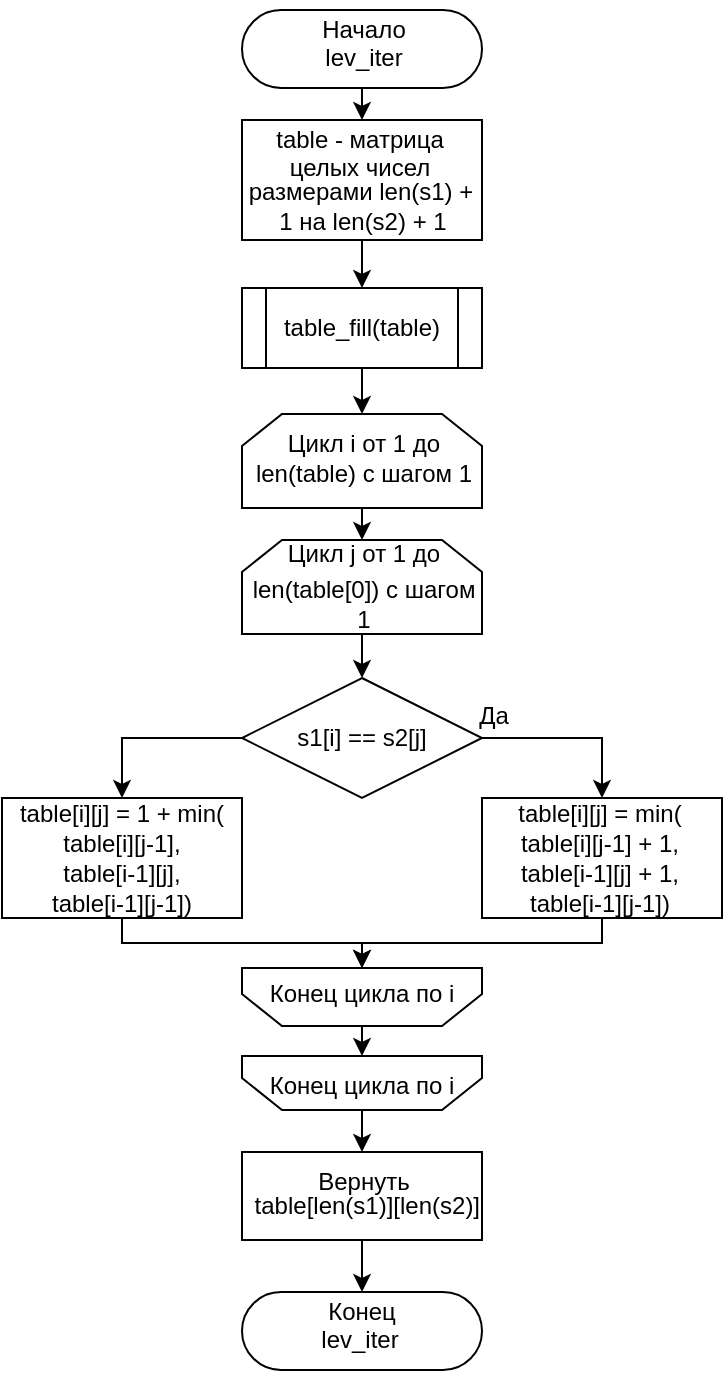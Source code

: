 <mxfile>
    <diagram id="hyTExLA7kcEzERT1AjnP" name="Page-1">
        <mxGraphModel dx="934" dy="1180" grid="0" gridSize="10" guides="1" tooltips="1" connect="1" arrows="1" fold="1" page="0" pageScale="1" pageWidth="850" pageHeight="1100" math="0" shadow="0">
            <root>
                <mxCell id="0"/>
                <mxCell id="1" parent="0"/>
                <mxCell id="2" value="" style="rounded=1;whiteSpace=wrap;html=1;arcSize=50;" parent="1" vertex="1">
                    <mxGeometry x="350" y="-178" width="120" height="39" as="geometry"/>
                </mxCell>
                <mxCell id="3" value="" style="rounded=1;whiteSpace=wrap;html=1;arcSize=50;" parent="1" vertex="1">
                    <mxGeometry x="350" y="463" width="120" height="39" as="geometry"/>
                </mxCell>
                <mxCell id="4" value="" style="rounded=0;whiteSpace=wrap;html=1;" parent="1" vertex="1">
                    <mxGeometry x="350" y="-123" width="120" height="60" as="geometry"/>
                </mxCell>
                <mxCell id="5" value="" style="endArrow=classic;html=1;rounded=0;exitX=0.5;exitY=1;exitDx=0;exitDy=0;entryX=0.5;entryY=0;entryDx=0;entryDy=0;edgeStyle=orthogonalEdgeStyle;" parent="1" source="2" target="4" edge="1">
                    <mxGeometry width="50" height="50" relative="1" as="geometry">
                        <mxPoint x="305" y="203" as="sourcePoint"/>
                        <mxPoint x="355" y="153" as="targetPoint"/>
                    </mxGeometry>
                </mxCell>
                <mxCell id="6" value="table_fill(table)" style="shape=process;whiteSpace=wrap;html=1;backgroundOutline=1;rounded=0;" parent="1" vertex="1">
                    <mxGeometry x="350" y="-39" width="120" height="40" as="geometry"/>
                </mxCell>
                <mxCell id="7" value="" style="endArrow=classic;html=1;rounded=0;exitX=0.5;exitY=1;exitDx=0;exitDy=0;entryX=0.5;entryY=0;entryDx=0;entryDy=0;edgeStyle=orthogonalEdgeStyle;" parent="1" source="4" target="6" edge="1">
                    <mxGeometry width="50" height="50" relative="1" as="geometry">
                        <mxPoint x="386" y="64" as="sourcePoint"/>
                        <mxPoint x="355" y="153" as="targetPoint"/>
                    </mxGeometry>
                </mxCell>
                <mxCell id="8" value="" style="shape=loopLimit;whiteSpace=wrap;html=1;" parent="1" vertex="1">
                    <mxGeometry x="350" y="24" width="120" height="47" as="geometry"/>
                </mxCell>
                <mxCell id="9" value="" style="shape=loopLimit;whiteSpace=wrap;html=1;" parent="1" vertex="1">
                    <mxGeometry x="350" y="87" width="120" height="47" as="geometry"/>
                </mxCell>
                <mxCell id="10" value="s1[i] == s2[j]" style="rhombus;whiteSpace=wrap;html=1;" parent="1" vertex="1">
                    <mxGeometry x="350" y="156" width="120" height="60" as="geometry"/>
                </mxCell>
                <mxCell id="11" value="" style="rounded=0;whiteSpace=wrap;html=1;" parent="1" vertex="1">
                    <mxGeometry x="470" y="216" width="120" height="60" as="geometry"/>
                </mxCell>
                <mxCell id="12" value="" style="rounded=0;whiteSpace=wrap;html=1;" parent="1" vertex="1">
                    <mxGeometry x="230" y="216" width="120" height="60" as="geometry"/>
                </mxCell>
                <mxCell id="13" value="" style="shape=loopLimit;verticalAlign=middle;rounded=0;rotation=-180;editable=1;movable=1;resizable=1;rotatable=1;deletable=1;connectable=1;horizontal=1;whiteSpace=wrap;html=1;" parent="1" vertex="1">
                    <mxGeometry x="350" y="301" width="120" height="29" as="geometry"/>
                </mxCell>
                <mxCell id="14" value="Конец цикла по i" style="text;html=1;strokeColor=none;fillColor=none;align=center;verticalAlign=middle;whiteSpace=wrap;rounded=0;" parent="1" vertex="1">
                    <mxGeometry x="350" y="299" width="120" height="30" as="geometry"/>
                </mxCell>
                <mxCell id="15" value="" style="shape=loopLimit;verticalAlign=middle;rounded=0;rotation=-180;editable=1;movable=1;resizable=1;rotatable=1;deletable=1;connectable=1;horizontal=1;whiteSpace=wrap;html=1;" parent="1" vertex="1">
                    <mxGeometry x="350" y="345" width="120" height="27" as="geometry"/>
                </mxCell>
                <mxCell id="16" value="Конец цикла по i" style="text;html=1;strokeColor=none;fillColor=none;align=center;verticalAlign=middle;whiteSpace=wrap;rounded=0;" parent="1" vertex="1">
                    <mxGeometry x="350" y="345" width="120" height="30" as="geometry"/>
                </mxCell>
                <mxCell id="17" value="" style="rounded=0;whiteSpace=wrap;html=1;" parent="1" vertex="1">
                    <mxGeometry x="350" y="393" width="120" height="44" as="geometry"/>
                </mxCell>
                <mxCell id="18" value="" style="endArrow=classic;html=1;rounded=0;exitX=0.5;exitY=1;exitDx=0;exitDy=0;entryX=0.5;entryY=0;entryDx=0;entryDy=0;edgeStyle=orthogonalEdgeStyle;" parent="1" source="6" target="8" edge="1">
                    <mxGeometry width="50" height="50" relative="1" as="geometry">
                        <mxPoint x="346" y="166" as="sourcePoint"/>
                        <mxPoint x="396" y="116" as="targetPoint"/>
                    </mxGeometry>
                </mxCell>
                <mxCell id="19" value="" style="endArrow=classic;html=1;rounded=0;exitX=0.5;exitY=1;exitDx=0;exitDy=0;entryX=0.5;entryY=0;entryDx=0;entryDy=0;edgeStyle=orthogonalEdgeStyle;" parent="1" source="8" target="9" edge="1">
                    <mxGeometry width="50" height="50" relative="1" as="geometry">
                        <mxPoint x="346" y="166" as="sourcePoint"/>
                        <mxPoint x="396" y="116" as="targetPoint"/>
                    </mxGeometry>
                </mxCell>
                <mxCell id="20" value="" style="endArrow=classic;html=1;rounded=0;exitX=0.5;exitY=1;exitDx=0;exitDy=0;entryX=0.5;entryY=0;entryDx=0;entryDy=0;edgeStyle=orthogonalEdgeStyle;" parent="1" source="9" target="10" edge="1">
                    <mxGeometry width="50" height="50" relative="1" as="geometry">
                        <mxPoint x="376" y="153" as="sourcePoint"/>
                        <mxPoint x="396" y="116" as="targetPoint"/>
                    </mxGeometry>
                </mxCell>
                <mxCell id="21" value="" style="endArrow=classic;html=1;rounded=0;exitX=0;exitY=0.5;exitDx=0;exitDy=0;entryX=0.5;entryY=0;entryDx=0;entryDy=0;edgeStyle=orthogonalEdgeStyle;" parent="1" source="10" target="12" edge="1">
                    <mxGeometry width="50" height="50" relative="1" as="geometry">
                        <mxPoint x="339" y="166" as="sourcePoint"/>
                        <mxPoint x="303" y="194" as="targetPoint"/>
                    </mxGeometry>
                </mxCell>
                <mxCell id="22" value="" style="endArrow=classic;html=1;rounded=0;exitX=1;exitY=0.5;exitDx=0;exitDy=0;entryX=0.5;entryY=0;entryDx=0;entryDy=0;edgeStyle=orthogonalEdgeStyle;" parent="1" source="10" target="11" edge="1">
                    <mxGeometry width="50" height="50" relative="1" as="geometry">
                        <mxPoint x="346" y="166" as="sourcePoint"/>
                        <mxPoint x="396" y="116" as="targetPoint"/>
                    </mxGeometry>
                </mxCell>
                <mxCell id="23" value="" style="endArrow=classic;html=1;rounded=0;exitX=0.5;exitY=1;exitDx=0;exitDy=0;entryX=0.5;entryY=1;entryDx=0;entryDy=0;edgeStyle=orthogonalEdgeStyle;" parent="1" source="12" target="13" edge="1">
                    <mxGeometry width="50" height="50" relative="1" as="geometry">
                        <mxPoint x="346" y="287" as="sourcePoint"/>
                        <mxPoint x="396" y="237" as="targetPoint"/>
                    </mxGeometry>
                </mxCell>
                <mxCell id="24" value="" style="endArrow=classic;html=1;rounded=0;exitX=0.5;exitY=1;exitDx=0;exitDy=0;entryX=0.5;entryY=1;entryDx=0;entryDy=0;edgeStyle=orthogonalEdgeStyle;" parent="1" source="11" target="13" edge="1">
                    <mxGeometry width="50" height="50" relative="1" as="geometry">
                        <mxPoint x="346" y="287" as="sourcePoint"/>
                        <mxPoint x="396" y="237" as="targetPoint"/>
                    </mxGeometry>
                </mxCell>
                <mxCell id="25" value="" style="endArrow=classic;html=1;rounded=0;exitX=0.5;exitY=0;exitDx=0;exitDy=0;entryX=0.5;entryY=1;entryDx=0;entryDy=0;edgeStyle=orthogonalEdgeStyle;" parent="1" source="13" target="15" edge="1">
                    <mxGeometry width="50" height="50" relative="1" as="geometry">
                        <mxPoint x="346" y="287" as="sourcePoint"/>
                        <mxPoint x="396" y="237" as="targetPoint"/>
                    </mxGeometry>
                </mxCell>
                <mxCell id="26" value="" style="endArrow=classic;html=1;rounded=0;exitX=0.5;exitY=0;exitDx=0;exitDy=0;entryX=0.5;entryY=0;entryDx=0;entryDy=0;edgeStyle=orthogonalEdgeStyle;" parent="1" source="15" target="17" edge="1">
                    <mxGeometry width="50" height="50" relative="1" as="geometry">
                        <mxPoint x="346" y="287" as="sourcePoint"/>
                        <mxPoint x="396" y="237" as="targetPoint"/>
                    </mxGeometry>
                </mxCell>
                <mxCell id="27" value="" style="endArrow=classic;html=1;rounded=0;exitX=0.5;exitY=1;exitDx=0;exitDy=0;entryX=0.5;entryY=0;entryDx=0;entryDy=0;edgeStyle=orthogonalEdgeStyle;" parent="1" source="17" target="3" edge="1">
                    <mxGeometry width="50" height="50" relative="1" as="geometry">
                        <mxPoint x="346" y="287" as="sourcePoint"/>
                        <mxPoint x="396" y="237" as="targetPoint"/>
                    </mxGeometry>
                </mxCell>
                <mxCell id="28" value="Да" style="text;html=1;strokeColor=none;fillColor=none;align=center;verticalAlign=middle;whiteSpace=wrap;rounded=0;" parent="1" vertex="1">
                    <mxGeometry x="446" y="160" width="60" height="30" as="geometry"/>
                </mxCell>
                <mxCell id="31" value="table - матрица" style="text;html=1;strokeColor=none;fillColor=none;align=center;verticalAlign=middle;whiteSpace=wrap;rounded=0;" vertex="1" parent="1">
                    <mxGeometry x="364.25" y="-128.5" width="90" height="30" as="geometry"/>
                </mxCell>
                <mxCell id="32" value="целых чисел" style="text;html=1;strokeColor=none;fillColor=none;align=center;verticalAlign=middle;whiteSpace=wrap;rounded=0;" vertex="1" parent="1">
                    <mxGeometry x="364.25" y="-114.5" width="90" height="30" as="geometry"/>
                </mxCell>
                <mxCell id="33" value="размерами len(s1) +" style="text;html=1;strokeColor=none;fillColor=none;align=center;verticalAlign=middle;whiteSpace=wrap;rounded=0;" vertex="1" parent="1">
                    <mxGeometry x="347.75" y="-102.5" width="123" height="30" as="geometry"/>
                </mxCell>
                <mxCell id="34" value="1 на len(s2) + 1" style="text;html=1;strokeColor=none;fillColor=none;align=center;verticalAlign=middle;whiteSpace=wrap;rounded=0;" vertex="1" parent="1">
                    <mxGeometry x="349.25" y="-87.5" width="123" height="30" as="geometry"/>
                </mxCell>
                <mxCell id="36" value="Начало" style="text;html=1;strokeColor=none;fillColor=none;align=center;verticalAlign=middle;whiteSpace=wrap;rounded=0;" vertex="1" parent="1">
                    <mxGeometry x="380.75" y="-183" width="60" height="30" as="geometry"/>
                </mxCell>
                <mxCell id="37" value="lev_iter" style="text;html=1;strokeColor=none;fillColor=none;align=center;verticalAlign=middle;whiteSpace=wrap;rounded=0;" vertex="1" parent="1">
                    <mxGeometry x="380.75" y="-169" width="60" height="30" as="geometry"/>
                </mxCell>
                <mxCell id="38" value="Конец" style="text;html=1;strokeColor=none;fillColor=none;align=center;verticalAlign=middle;whiteSpace=wrap;rounded=0;" vertex="1" parent="1">
                    <mxGeometry x="380" y="458" width="60" height="30" as="geometry"/>
                </mxCell>
                <mxCell id="39" value="lev_iter" style="text;html=1;strokeColor=none;fillColor=none;align=center;verticalAlign=middle;whiteSpace=wrap;rounded=0;" vertex="1" parent="1">
                    <mxGeometry x="379.25" y="472" width="60" height="30" as="geometry"/>
                </mxCell>
                <mxCell id="41" value="Цикл i от 1 до" style="text;html=1;strokeColor=none;fillColor=none;align=center;verticalAlign=middle;whiteSpace=wrap;rounded=0;" vertex="1" parent="1">
                    <mxGeometry x="369.75" y="24" width="82" height="30" as="geometry"/>
                </mxCell>
                <mxCell id="43" value="len(table) с шагом 1" style="text;html=1;strokeColor=none;fillColor=none;align=center;verticalAlign=middle;whiteSpace=wrap;rounded=0;" vertex="1" parent="1">
                    <mxGeometry x="350" y="39" width="122" height="30" as="geometry"/>
                </mxCell>
                <mxCell id="44" value="Цикл j от 1 до" style="text;html=1;strokeColor=none;fillColor=none;align=center;verticalAlign=middle;whiteSpace=wrap;rounded=0;" vertex="1" parent="1">
                    <mxGeometry x="363" y="79" width="96" height="30" as="geometry"/>
                </mxCell>
                <mxCell id="45" value="len(table[0]) с шагом" style="text;html=1;strokeColor=none;fillColor=none;align=center;verticalAlign=middle;whiteSpace=wrap;rounded=0;" vertex="1" parent="1">
                    <mxGeometry x="343" y="97" width="136" height="30" as="geometry"/>
                </mxCell>
                <mxCell id="46" value="1" style="text;html=1;strokeColor=none;fillColor=none;align=center;verticalAlign=middle;whiteSpace=wrap;rounded=0;" vertex="1" parent="1">
                    <mxGeometry x="381" y="112" width="60" height="30" as="geometry"/>
                </mxCell>
                <mxCell id="49" value="table[i][j] = 1 + min(" style="text;html=1;strokeColor=none;fillColor=none;align=center;verticalAlign=middle;whiteSpace=wrap;rounded=0;" vertex="1" parent="1">
                    <mxGeometry x="231.75" y="208.5" width="116" height="30" as="geometry"/>
                </mxCell>
                <mxCell id="50" value="table[i][j-1]," style="text;html=1;strokeColor=none;fillColor=none;align=center;verticalAlign=middle;whiteSpace=wrap;rounded=0;" vertex="1" parent="1">
                    <mxGeometry x="231.75" y="223.5" width="116" height="30" as="geometry"/>
                </mxCell>
                <mxCell id="51" value="table[i-1][j]," style="text;html=1;strokeColor=none;fillColor=none;align=center;verticalAlign=middle;whiteSpace=wrap;rounded=0;" vertex="1" parent="1">
                    <mxGeometry x="231.75" y="238.5" width="116" height="30" as="geometry"/>
                </mxCell>
                <mxCell id="52" value="table[i-1][j-1])" style="text;html=1;strokeColor=none;fillColor=none;align=center;verticalAlign=middle;whiteSpace=wrap;rounded=0;" vertex="1" parent="1">
                    <mxGeometry x="231.75" y="253.5" width="116" height="30" as="geometry"/>
                </mxCell>
                <mxCell id="53" value="table[i][j] = min(" style="text;html=1;strokeColor=none;fillColor=none;align=center;verticalAlign=middle;whiteSpace=wrap;rounded=0;" vertex="1" parent="1">
                    <mxGeometry x="470.75" y="208.5" width="116" height="30" as="geometry"/>
                </mxCell>
                <mxCell id="54" value="table[i][j-1] + 1," style="text;html=1;strokeColor=none;fillColor=none;align=center;verticalAlign=middle;whiteSpace=wrap;rounded=0;" vertex="1" parent="1">
                    <mxGeometry x="470.75" y="223.5" width="116" height="30" as="geometry"/>
                </mxCell>
                <mxCell id="55" value="table[i-1][j] + 1," style="text;html=1;strokeColor=none;fillColor=none;align=center;verticalAlign=middle;whiteSpace=wrap;rounded=0;" vertex="1" parent="1">
                    <mxGeometry x="470.75" y="238.5" width="116" height="30" as="geometry"/>
                </mxCell>
                <mxCell id="56" value="table[i-1][j-1])" style="text;html=1;strokeColor=none;fillColor=none;align=center;verticalAlign=middle;whiteSpace=wrap;rounded=0;" vertex="1" parent="1">
                    <mxGeometry x="470.75" y="253.5" width="116" height="30" as="geometry"/>
                </mxCell>
                <mxCell id="58" value="Вернуть" style="text;html=1;strokeColor=none;fillColor=none;align=center;verticalAlign=middle;whiteSpace=wrap;rounded=0;" vertex="1" parent="1">
                    <mxGeometry x="381" y="393" width="60" height="30" as="geometry"/>
                </mxCell>
                <mxCell id="59" value="&amp;nbsp;table[len(s1)][len(s2)]" style="text;html=1;strokeColor=none;fillColor=none;align=center;verticalAlign=middle;whiteSpace=wrap;rounded=0;" vertex="1" parent="1">
                    <mxGeometry x="337" y="405" width="148" height="30" as="geometry"/>
                </mxCell>
            </root>
        </mxGraphModel>
    </diagram>
</mxfile>